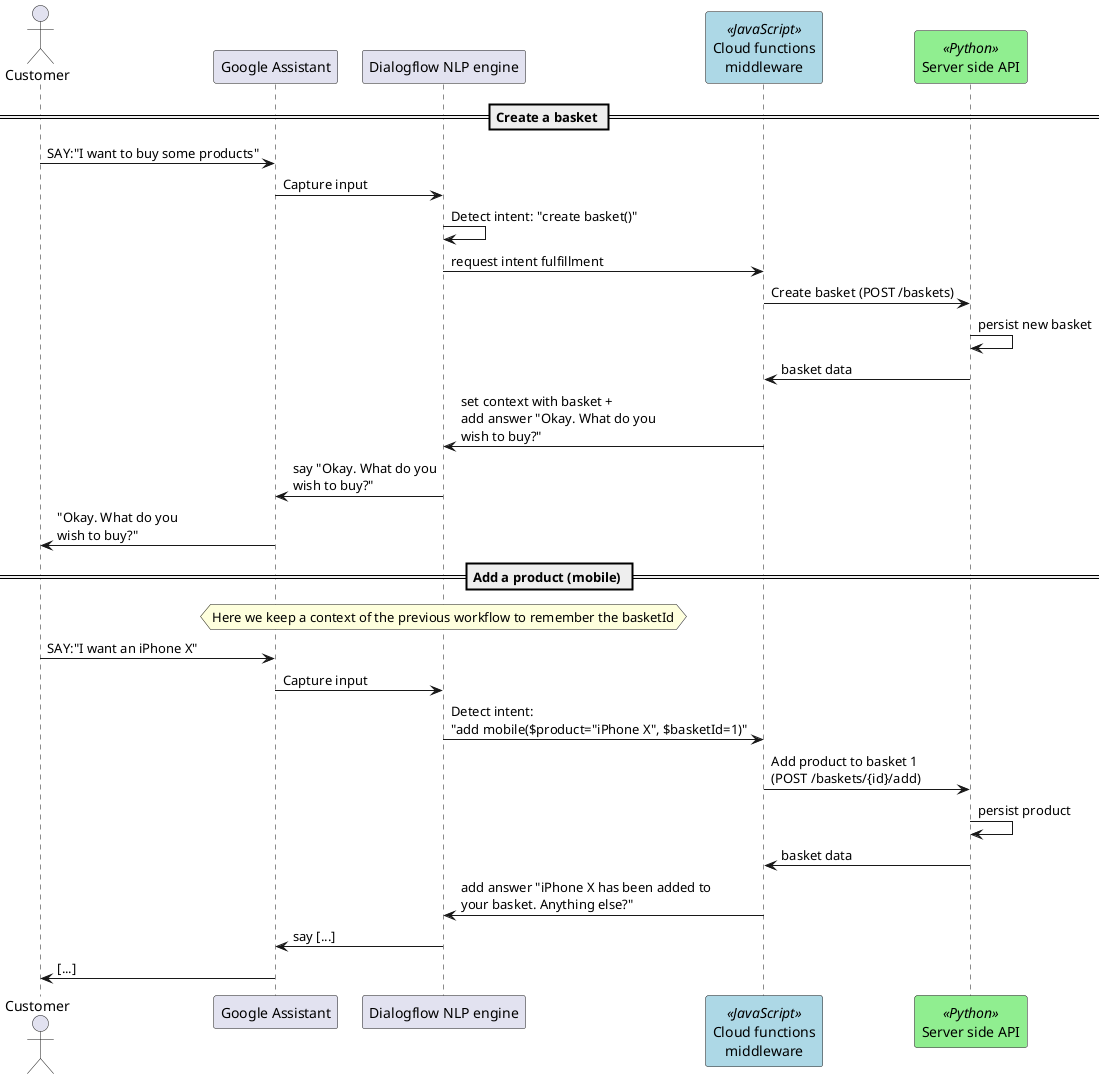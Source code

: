 @startuml
actor Customer as customer
participant "Google Assistant" as chatbot
participant "Dialogflow NLP engine" as nlp_engine
participant "Cloud functions\nmiddleware" as middleware <<JavaScript>> #lightblue
participant "Server side API" as backend <<Python>> #lightgreen

== Create a basket ==
customer -> chatbot : SAY:"I want to buy some products"
chatbot -> nlp_engine: Capture input
nlp_engine -> nlp_engine: Detect intent: "create basket()"
nlp_engine -> middleware: request intent fulfillment
middleware -> backend: Create basket (POST /baskets)
backend -> backend: persist new basket
backend -> middleware: basket data
middleware -> nlp_engine: set context with basket +\nadd answer "Okay. What do you\nwish to buy?"
nlp_engine -> chatbot: say "Okay. What do you\nwish to buy?"
chatbot -> customer: "Okay. What do you\nwish to buy?"

== Add a product (mobile) ==

hnote over nlp_engine: Here we keep a context of the previous workflow to remember the basketId
customer -> chatbot : SAY:"I want an iPhone X"
chatbot -> nlp_engine: Capture input
nlp_engine -> middleware: Detect intent:\n"add mobile($product="iPhone X", $basketId=1)"
middleware -> backend: Add product to basket 1\n(POST /baskets/{id}/add)
backend -> backend: persist product
backend -> middleware: basket data
middleware -> nlp_engine: add answer "iPhone X has been added to\nyour basket. Anything else?"
nlp_engine -> chatbot: say [...]
chatbot -> customer: [...]
@enduml
